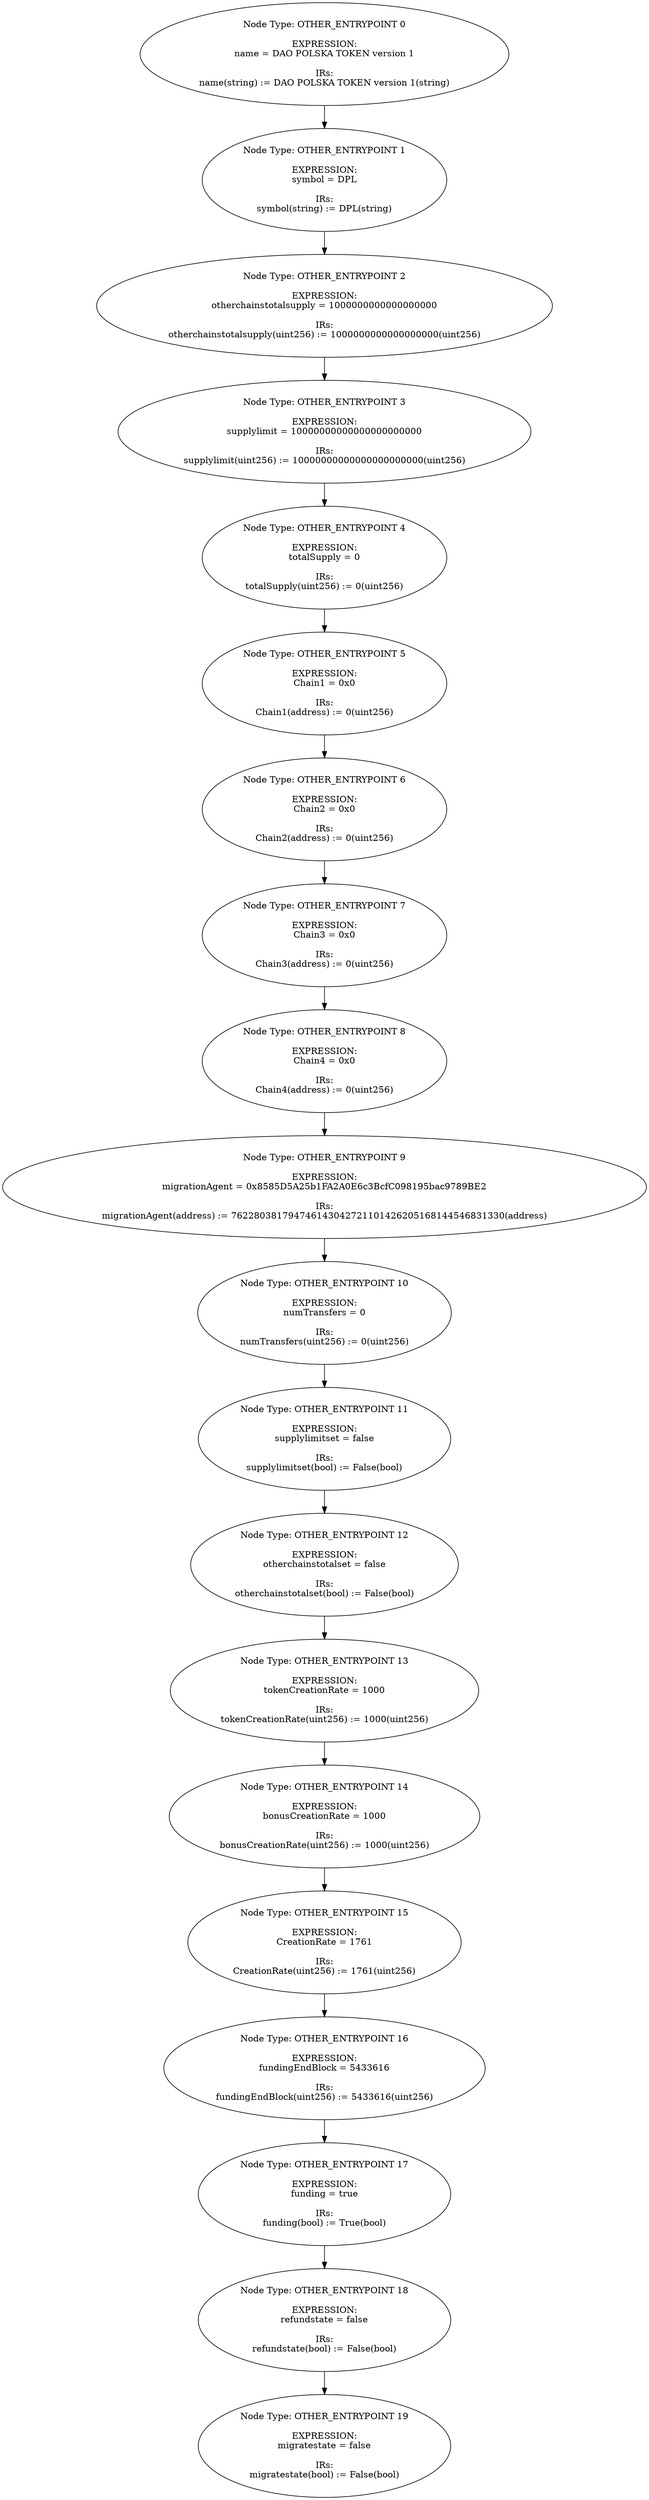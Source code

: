 digraph{
0[label="Node Type: OTHER_ENTRYPOINT 0

EXPRESSION:
name = DAO POLSKA TOKEN version 1

IRs:
name(string) := DAO POLSKA TOKEN version 1(string)"];
0->1;
1[label="Node Type: OTHER_ENTRYPOINT 1

EXPRESSION:
symbol = DPL

IRs:
symbol(string) := DPL(string)"];
1->2;
2[label="Node Type: OTHER_ENTRYPOINT 2

EXPRESSION:
otherchainstotalsupply = 1000000000000000000

IRs:
otherchainstotalsupply(uint256) := 1000000000000000000(uint256)"];
2->3;
3[label="Node Type: OTHER_ENTRYPOINT 3

EXPRESSION:
supplylimit = 10000000000000000000000

IRs:
supplylimit(uint256) := 10000000000000000000000(uint256)"];
3->4;
4[label="Node Type: OTHER_ENTRYPOINT 4

EXPRESSION:
totalSupply = 0

IRs:
totalSupply(uint256) := 0(uint256)"];
4->5;
5[label="Node Type: OTHER_ENTRYPOINT 5

EXPRESSION:
Chain1 = 0x0

IRs:
Chain1(address) := 0(uint256)"];
5->6;
6[label="Node Type: OTHER_ENTRYPOINT 6

EXPRESSION:
Chain2 = 0x0

IRs:
Chain2(address) := 0(uint256)"];
6->7;
7[label="Node Type: OTHER_ENTRYPOINT 7

EXPRESSION:
Chain3 = 0x0

IRs:
Chain3(address) := 0(uint256)"];
7->8;
8[label="Node Type: OTHER_ENTRYPOINT 8

EXPRESSION:
Chain4 = 0x0

IRs:
Chain4(address) := 0(uint256)"];
8->9;
9[label="Node Type: OTHER_ENTRYPOINT 9

EXPRESSION:
migrationAgent = 0x8585D5A25b1FA2A0E6c3BcfC098195bac9789BE2

IRs:
migrationAgent(address) := 762280381794746143042721101426205168144546831330(address)"];
9->10;
10[label="Node Type: OTHER_ENTRYPOINT 10

EXPRESSION:
numTransfers = 0

IRs:
numTransfers(uint256) := 0(uint256)"];
10->11;
11[label="Node Type: OTHER_ENTRYPOINT 11

EXPRESSION:
supplylimitset = false

IRs:
supplylimitset(bool) := False(bool)"];
11->12;
12[label="Node Type: OTHER_ENTRYPOINT 12

EXPRESSION:
otherchainstotalset = false

IRs:
otherchainstotalset(bool) := False(bool)"];
12->13;
13[label="Node Type: OTHER_ENTRYPOINT 13

EXPRESSION:
tokenCreationRate = 1000

IRs:
tokenCreationRate(uint256) := 1000(uint256)"];
13->14;
14[label="Node Type: OTHER_ENTRYPOINT 14

EXPRESSION:
bonusCreationRate = 1000

IRs:
bonusCreationRate(uint256) := 1000(uint256)"];
14->15;
15[label="Node Type: OTHER_ENTRYPOINT 15

EXPRESSION:
CreationRate = 1761

IRs:
CreationRate(uint256) := 1761(uint256)"];
15->16;
16[label="Node Type: OTHER_ENTRYPOINT 16

EXPRESSION:
fundingEndBlock = 5433616

IRs:
fundingEndBlock(uint256) := 5433616(uint256)"];
16->17;
17[label="Node Type: OTHER_ENTRYPOINT 17

EXPRESSION:
funding = true

IRs:
funding(bool) := True(bool)"];
17->18;
18[label="Node Type: OTHER_ENTRYPOINT 18

EXPRESSION:
refundstate = false

IRs:
refundstate(bool) := False(bool)"];
18->19;
19[label="Node Type: OTHER_ENTRYPOINT 19

EXPRESSION:
migratestate = false

IRs:
migratestate(bool) := False(bool)"];
}
